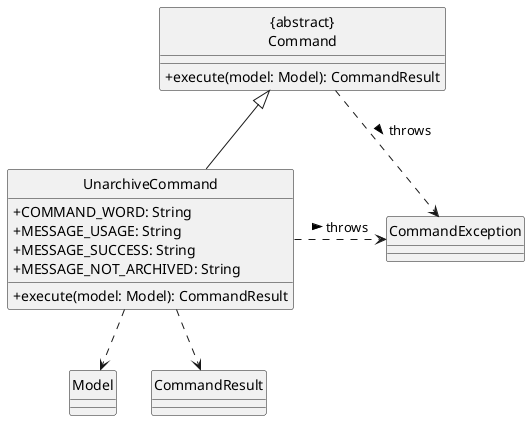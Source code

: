 @startuml
hide circle
skinparam classAttributeIconSize 0

Class "{abstract}\nCommand" as Command {
  +execute(model: Model): CommandResult
}
Class UnarchiveCommand {
  +COMMAND_WORD: String
  +MESSAGE_USAGE: String
  +MESSAGE_SUCCESS: String
  +MESSAGE_NOT_ARCHIVED: String
  +execute(model: Model): CommandResult
}
Class CommandException
Class Model
Class CommandResult

UnarchiveCommand -up-|> Command
Command ..> CommandException: throws >
UnarchiveCommand .right.> CommandException: throws >
UnarchiveCommand ..> Model
UnarchiveCommand ..> CommandResult
@enduml
